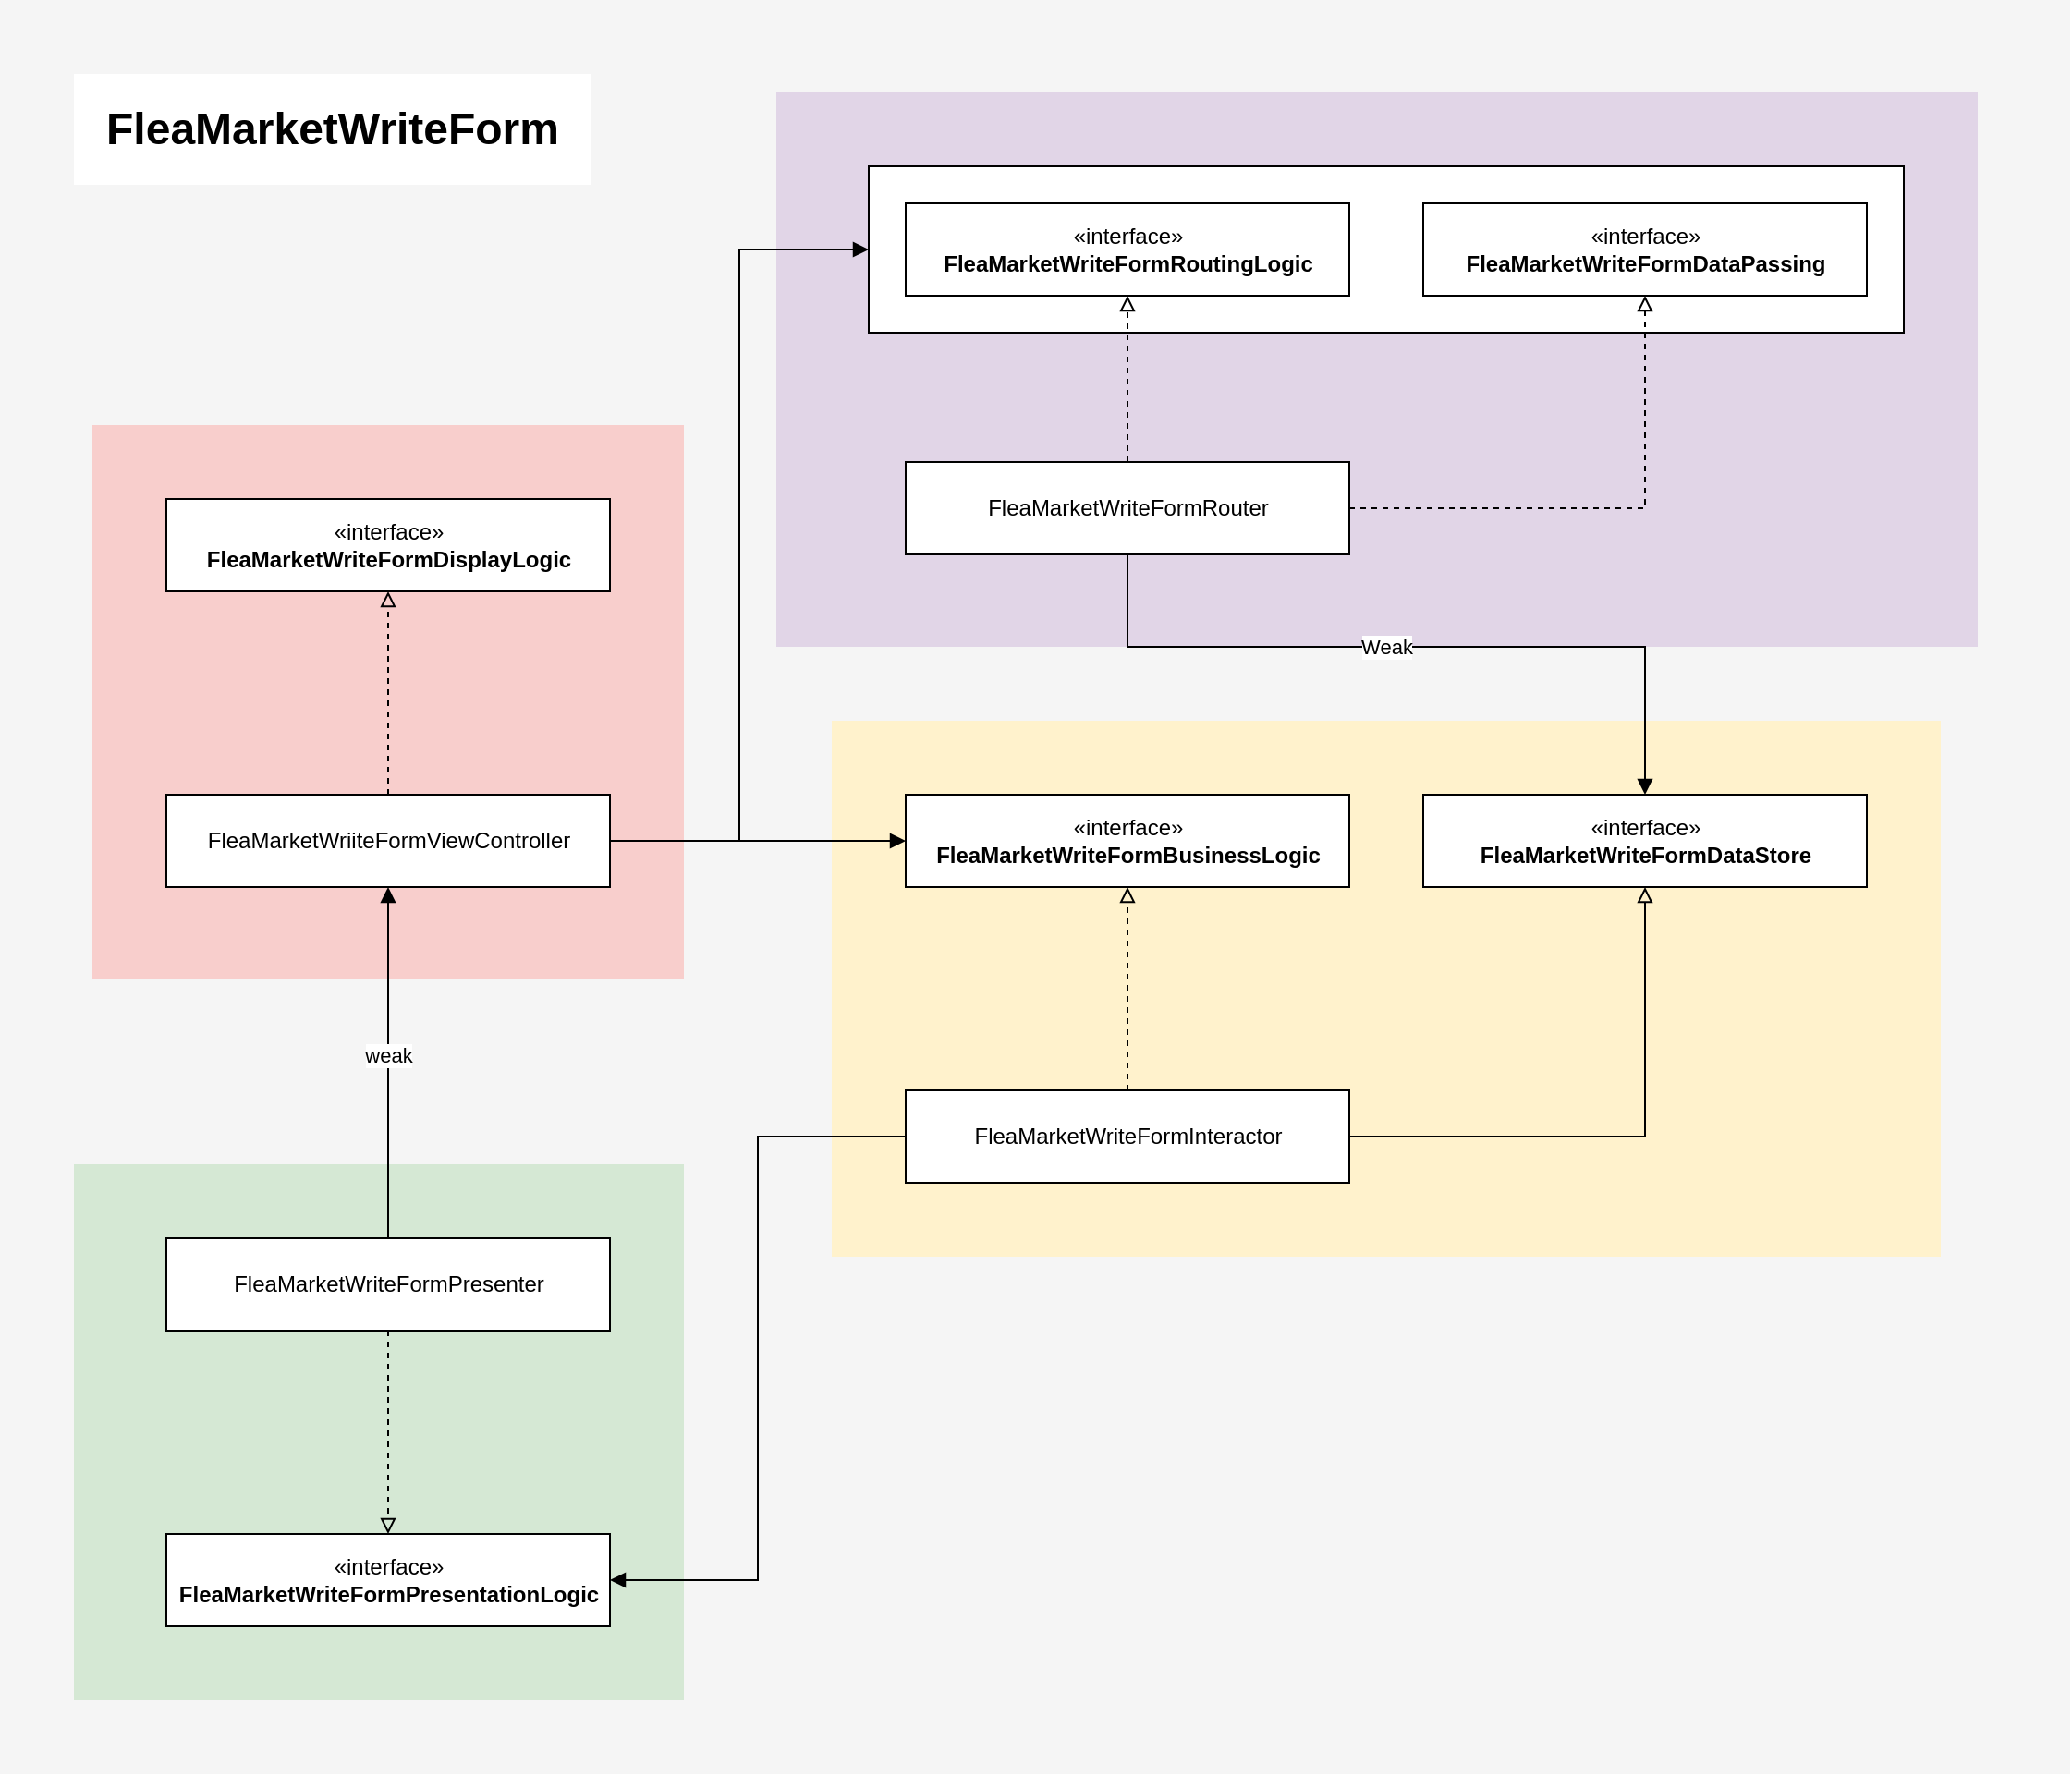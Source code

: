 <mxfile version="14.1.9" type="github"><diagram id="VilMSIbombh810fdo3aR" name="Page-1"><mxGraphModel dx="2163" dy="2500" grid="1" gridSize="10" guides="1" tooltips="1" connect="1" arrows="1" fold="1" page="1" pageScale="1" pageWidth="850" pageHeight="1100" math="0" shadow="0"><root><mxCell id="0"/><mxCell id="1" parent="0"/><mxCell id="gmVA99WUGOYXPVV45w8s-34" value="" style="rounded=0;whiteSpace=wrap;html=1;fillColor=#f5f5f5;fontColor=#333333;strokeColor=none;" vertex="1" parent="1"><mxGeometry x="190" y="-190" width="1120" height="960" as="geometry"/></mxCell><mxCell id="gmVA99WUGOYXPVV45w8s-33" value="" style="rounded=0;whiteSpace=wrap;html=1;fillColor=#e1d5e7;strokeColor=none;" vertex="1" parent="1"><mxGeometry x="610" y="-140" width="650" height="300" as="geometry"/></mxCell><mxCell id="gmVA99WUGOYXPVV45w8s-32" value="" style="rounded=0;whiteSpace=wrap;html=1;fillColor=#d5e8d4;strokeColor=none;" vertex="1" parent="1"><mxGeometry x="230" y="440" width="330" height="290" as="geometry"/></mxCell><mxCell id="gmVA99WUGOYXPVV45w8s-31" value="" style="rounded=0;whiteSpace=wrap;html=1;fillColor=#fff2cc;strokeColor=none;" vertex="1" parent="1"><mxGeometry x="640" y="200" width="600" height="290" as="geometry"/></mxCell><mxCell id="gmVA99WUGOYXPVV45w8s-30" value="" style="rounded=0;whiteSpace=wrap;html=1;fillColor=#f8cecc;strokeColor=none;" vertex="1" parent="1"><mxGeometry x="240" y="40" width="320" height="300" as="geometry"/></mxCell><mxCell id="gmVA99WUGOYXPVV45w8s-23" value="" style="rounded=0;whiteSpace=wrap;html=1;" vertex="1" parent="1"><mxGeometry x="660" y="-100" width="560" height="90" as="geometry"/></mxCell><mxCell id="gmVA99WUGOYXPVV45w8s-2" value="«interface»&lt;br&gt;&lt;b&gt;FleaMarketWriteFormDisplayLogic&lt;/b&gt;" style="html=1;" vertex="1" parent="1"><mxGeometry x="280" y="80" width="240" height="50" as="geometry"/></mxCell><mxCell id="gmVA99WUGOYXPVV45w8s-4" style="edgeStyle=orthogonalEdgeStyle;rounded=0;orthogonalLoop=1;jettySize=auto;html=1;entryX=0.5;entryY=1;entryDx=0;entryDy=0;endArrow=block;endFill=0;dashed=1;" edge="1" parent="1" source="gmVA99WUGOYXPVV45w8s-3" target="gmVA99WUGOYXPVV45w8s-2"><mxGeometry relative="1" as="geometry"/></mxCell><mxCell id="gmVA99WUGOYXPVV45w8s-6" style="edgeStyle=orthogonalEdgeStyle;rounded=0;orthogonalLoop=1;jettySize=auto;html=1;endArrow=block;endFill=1;" edge="1" parent="1" source="gmVA99WUGOYXPVV45w8s-3" target="gmVA99WUGOYXPVV45w8s-5"><mxGeometry relative="1" as="geometry"/></mxCell><mxCell id="gmVA99WUGOYXPVV45w8s-24" style="edgeStyle=orthogonalEdgeStyle;rounded=0;orthogonalLoop=1;jettySize=auto;html=1;entryX=0;entryY=0.5;entryDx=0;entryDy=0;endArrow=block;endFill=1;" edge="1" parent="1" source="gmVA99WUGOYXPVV45w8s-3" target="gmVA99WUGOYXPVV45w8s-23"><mxGeometry relative="1" as="geometry"/></mxCell><mxCell id="gmVA99WUGOYXPVV45w8s-3" value="FleaMarketWriiteFormViewController" style="html=1;" vertex="1" parent="1"><mxGeometry x="280" y="240" width="240" height="50" as="geometry"/></mxCell><mxCell id="gmVA99WUGOYXPVV45w8s-5" value="«interface»&lt;br&gt;&lt;b&gt;FleaMarketWriteFormBusinessLogic&lt;/b&gt;" style="html=1;" vertex="1" parent="1"><mxGeometry x="680" y="240" width="240" height="50" as="geometry"/></mxCell><mxCell id="gmVA99WUGOYXPVV45w8s-8" style="edgeStyle=orthogonalEdgeStyle;rounded=0;orthogonalLoop=1;jettySize=auto;html=1;entryX=0.5;entryY=1;entryDx=0;entryDy=0;endArrow=block;endFill=0;dashed=1;" edge="1" parent="1" source="gmVA99WUGOYXPVV45w8s-7" target="gmVA99WUGOYXPVV45w8s-5"><mxGeometry relative="1" as="geometry"/></mxCell><mxCell id="gmVA99WUGOYXPVV45w8s-12" style="edgeStyle=orthogonalEdgeStyle;rounded=0;orthogonalLoop=1;jettySize=auto;html=1;entryX=0.5;entryY=1;entryDx=0;entryDy=0;endArrow=block;endFill=0;" edge="1" parent="1" source="gmVA99WUGOYXPVV45w8s-7" target="gmVA99WUGOYXPVV45w8s-9"><mxGeometry relative="1" as="geometry"/></mxCell><mxCell id="gmVA99WUGOYXPVV45w8s-15" style="edgeStyle=orthogonalEdgeStyle;rounded=0;orthogonalLoop=1;jettySize=auto;html=1;entryX=1;entryY=0.5;entryDx=0;entryDy=0;endArrow=block;endFill=1;" edge="1" parent="1" source="gmVA99WUGOYXPVV45w8s-7" target="gmVA99WUGOYXPVV45w8s-13"><mxGeometry relative="1" as="geometry"/></mxCell><mxCell id="gmVA99WUGOYXPVV45w8s-7" value="FleaMarketWriteFormInteractor" style="html=1;" vertex="1" parent="1"><mxGeometry x="680" y="400" width="240" height="50" as="geometry"/></mxCell><mxCell id="gmVA99WUGOYXPVV45w8s-9" value="«interface»&lt;br&gt;&lt;b&gt;FleaMarketWriteFormDataStore&lt;/b&gt;" style="html=1;" vertex="1" parent="1"><mxGeometry x="960" y="240" width="240" height="50" as="geometry"/></mxCell><mxCell id="gmVA99WUGOYXPVV45w8s-13" value="«interface»&lt;br&gt;&lt;b&gt;FleaMarketWriteFormPresentationLogic&lt;/b&gt;" style="html=1;" vertex="1" parent="1"><mxGeometry x="280" y="640" width="240" height="50" as="geometry"/></mxCell><mxCell id="gmVA99WUGOYXPVV45w8s-17" style="edgeStyle=orthogonalEdgeStyle;rounded=0;orthogonalLoop=1;jettySize=auto;html=1;endArrow=block;endFill=0;dashed=1;" edge="1" parent="1" source="gmVA99WUGOYXPVV45w8s-16" target="gmVA99WUGOYXPVV45w8s-13"><mxGeometry relative="1" as="geometry"/></mxCell><mxCell id="gmVA99WUGOYXPVV45w8s-18" style="edgeStyle=orthogonalEdgeStyle;rounded=0;orthogonalLoop=1;jettySize=auto;html=1;entryX=0.5;entryY=1;entryDx=0;entryDy=0;endArrow=block;endFill=1;" edge="1" parent="1" source="gmVA99WUGOYXPVV45w8s-16" target="gmVA99WUGOYXPVV45w8s-3"><mxGeometry relative="1" as="geometry"/></mxCell><mxCell id="gmVA99WUGOYXPVV45w8s-19" value="weak" style="edgeLabel;html=1;align=center;verticalAlign=middle;resizable=0;points=[];" vertex="1" connectable="0" parent="gmVA99WUGOYXPVV45w8s-18"><mxGeometry x="0.042" relative="1" as="geometry"><mxPoint as="offset"/></mxGeometry></mxCell><mxCell id="gmVA99WUGOYXPVV45w8s-16" value="FleaMarketWriteFormPresenter" style="html=1;" vertex="1" parent="1"><mxGeometry x="280" y="480" width="240" height="50" as="geometry"/></mxCell><mxCell id="gmVA99WUGOYXPVV45w8s-21" value="«interface»&lt;br&gt;&lt;b&gt;FleaMarketWriteFormRoutingLogic&lt;/b&gt;" style="html=1;" vertex="1" parent="1"><mxGeometry x="680" y="-80" width="240" height="50" as="geometry"/></mxCell><mxCell id="gmVA99WUGOYXPVV45w8s-22" value="«interface»&lt;br&gt;&lt;b&gt;FleaMarketWriteFormDataPassing&lt;/b&gt;" style="html=1;" vertex="1" parent="1"><mxGeometry x="960" y="-80" width="240" height="50" as="geometry"/></mxCell><mxCell id="gmVA99WUGOYXPVV45w8s-26" style="edgeStyle=orthogonalEdgeStyle;rounded=0;orthogonalLoop=1;jettySize=auto;html=1;entryX=0.5;entryY=1;entryDx=0;entryDy=0;endArrow=block;endFill=0;dashed=1;" edge="1" parent="1" source="gmVA99WUGOYXPVV45w8s-25" target="gmVA99WUGOYXPVV45w8s-21"><mxGeometry relative="1" as="geometry"/></mxCell><mxCell id="gmVA99WUGOYXPVV45w8s-27" style="edgeStyle=orthogonalEdgeStyle;rounded=0;orthogonalLoop=1;jettySize=auto;html=1;entryX=0.5;entryY=1;entryDx=0;entryDy=0;endArrow=block;endFill=0;dashed=1;" edge="1" parent="1" source="gmVA99WUGOYXPVV45w8s-25" target="gmVA99WUGOYXPVV45w8s-22"><mxGeometry relative="1" as="geometry"/></mxCell><mxCell id="gmVA99WUGOYXPVV45w8s-28" style="edgeStyle=orthogonalEdgeStyle;rounded=0;orthogonalLoop=1;jettySize=auto;html=1;entryX=0.5;entryY=0;entryDx=0;entryDy=0;endArrow=block;endFill=1;" edge="1" parent="1" source="gmVA99WUGOYXPVV45w8s-25" target="gmVA99WUGOYXPVV45w8s-9"><mxGeometry relative="1" as="geometry"><Array as="points"><mxPoint x="800" y="160"/><mxPoint x="1080" y="160"/></Array></mxGeometry></mxCell><mxCell id="gmVA99WUGOYXPVV45w8s-29" value="Weak" style="edgeLabel;html=1;align=center;verticalAlign=middle;resizable=0;points=[];" vertex="1" connectable="0" parent="gmVA99WUGOYXPVV45w8s-28"><mxGeometry x="-0.073" relative="1" as="geometry"><mxPoint as="offset"/></mxGeometry></mxCell><mxCell id="gmVA99WUGOYXPVV45w8s-25" value="FleaMarketWriteFormRouter" style="html=1;" vertex="1" parent="1"><mxGeometry x="680" y="60" width="240" height="50" as="geometry"/></mxCell><mxCell id="gmVA99WUGOYXPVV45w8s-35" value="FleaMarketWriteForm" style="text;html=1;strokeColor=none;align=center;verticalAlign=middle;whiteSpace=wrap;rounded=0;fillColor=#ffffff;fontSize=24;fontStyle=1" vertex="1" parent="1"><mxGeometry x="230" y="-150" width="280" height="60" as="geometry"/></mxCell></root></mxGraphModel></diagram></mxfile>
